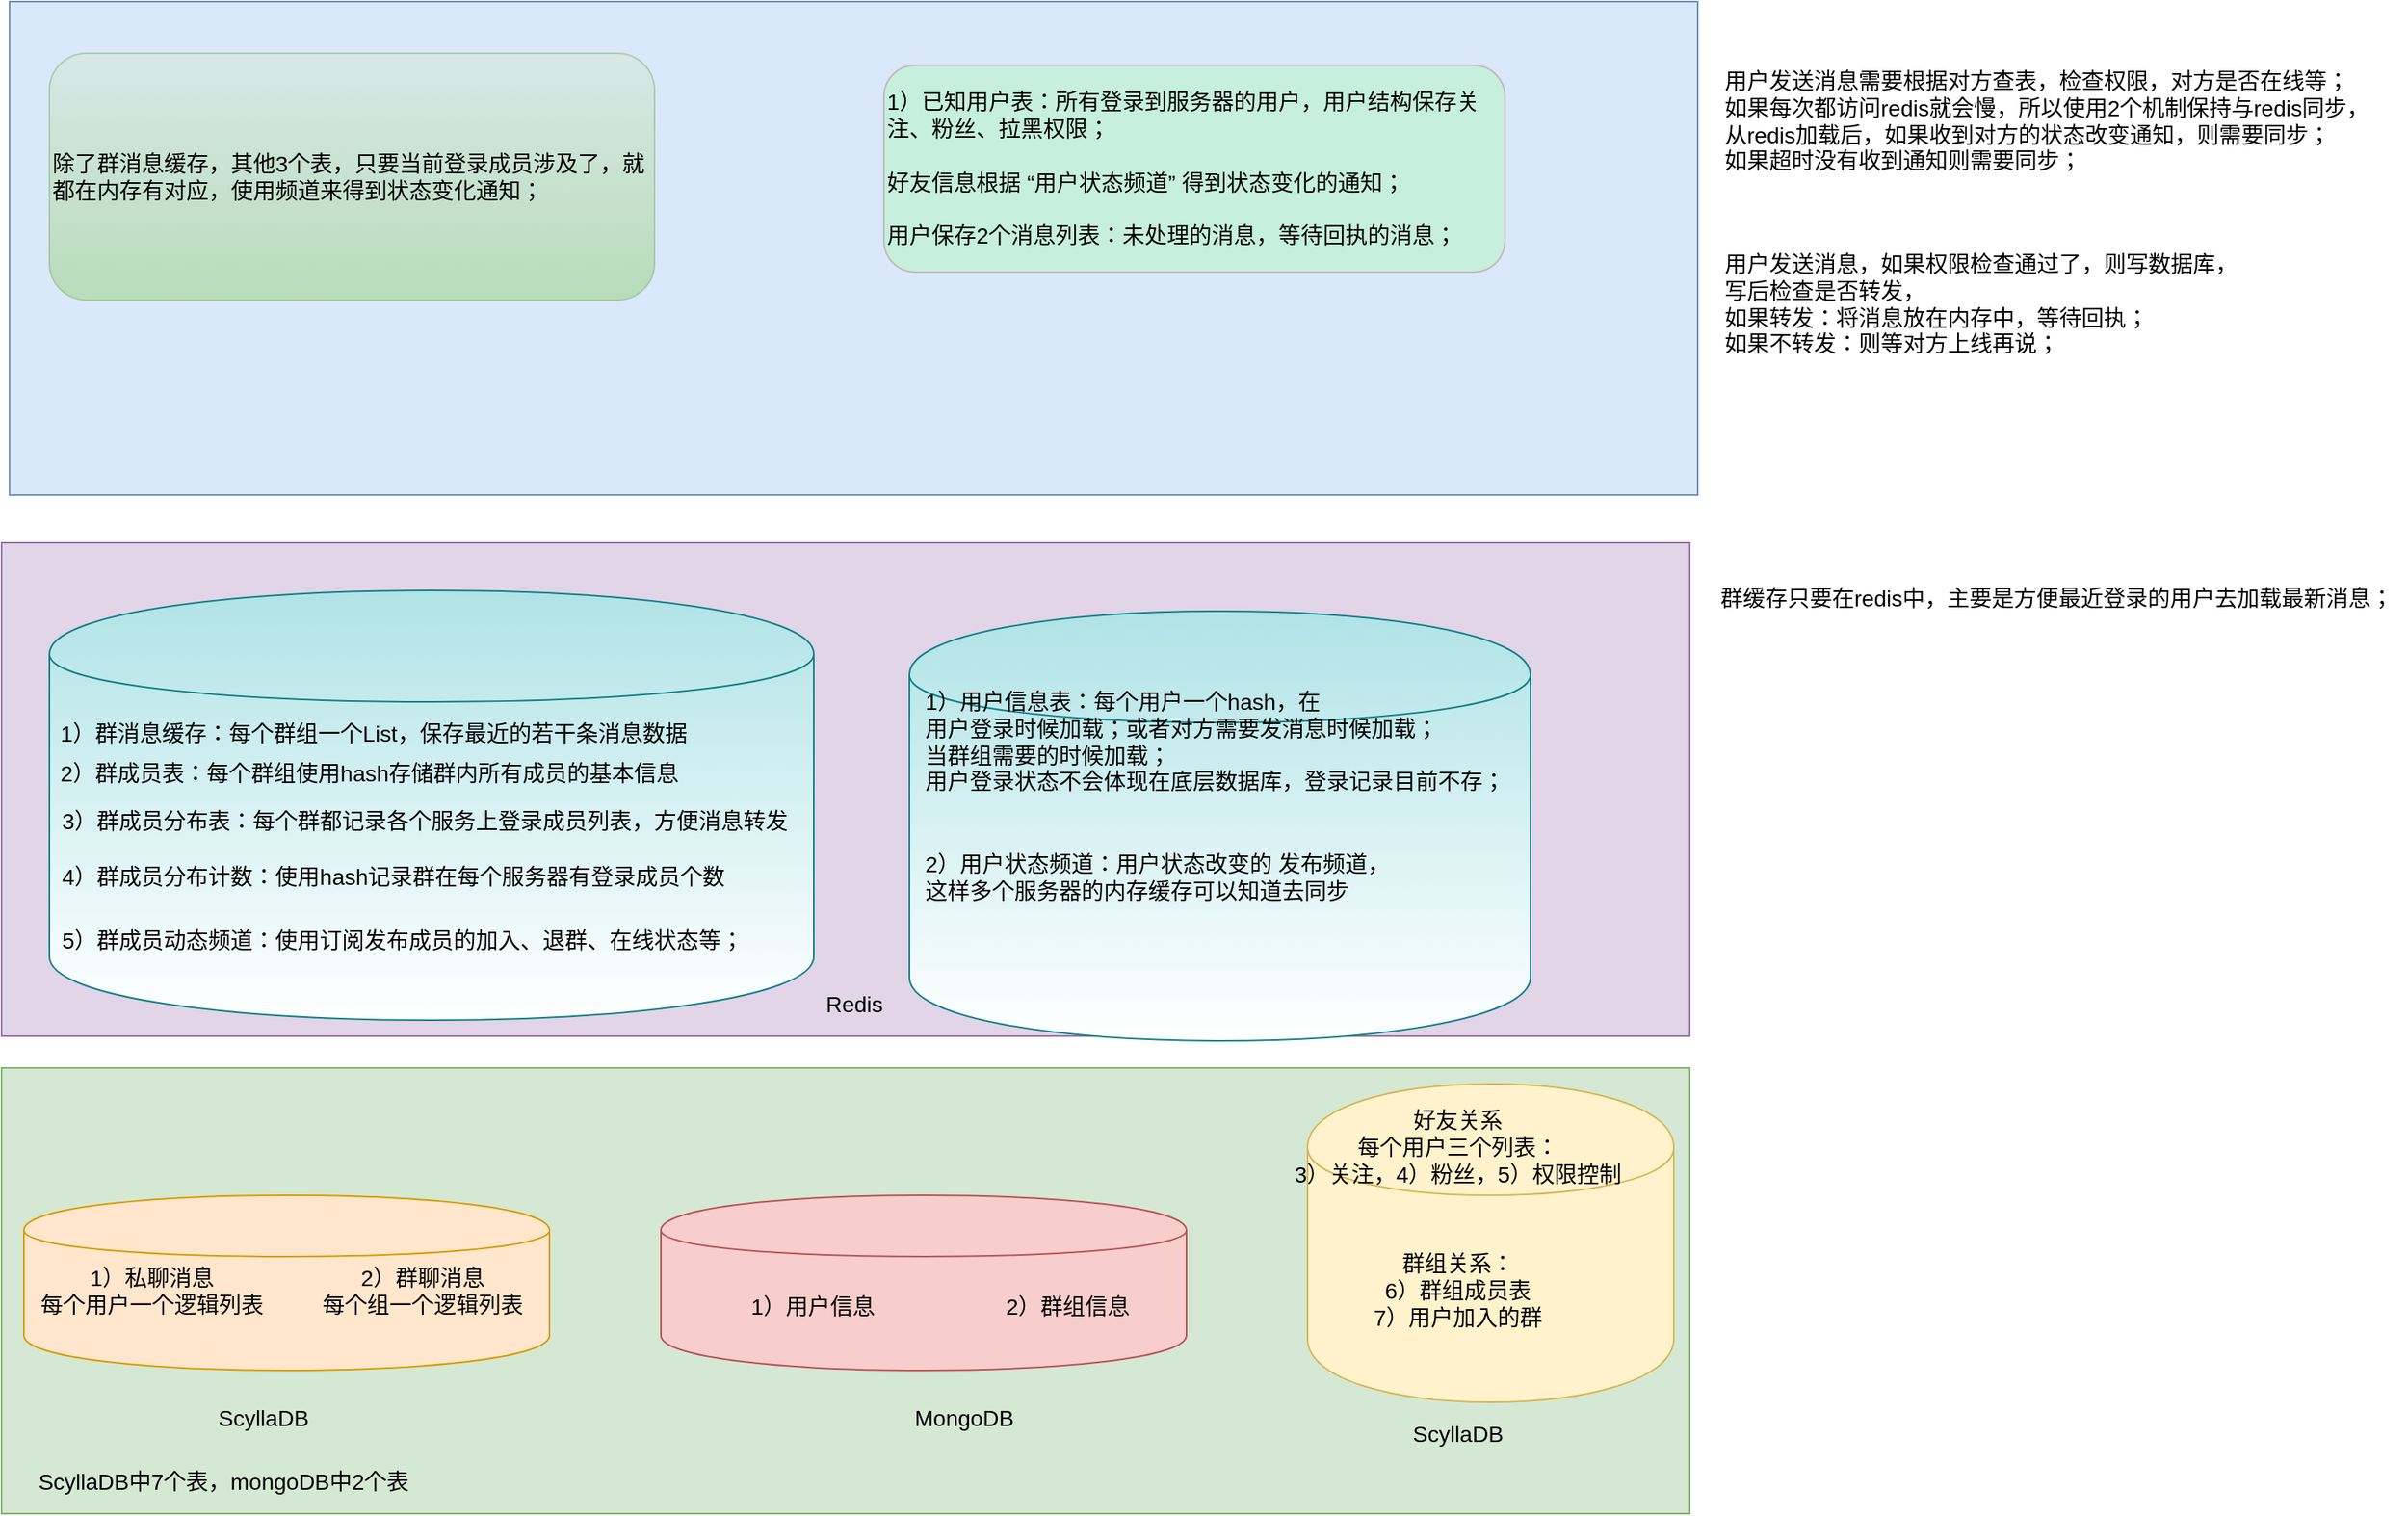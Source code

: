 <mxfile version="20.5.3" type="embed"><diagram id="Ut2urhdytUp3hO6l_-hm" name="Page-1"><mxGraphModel dx="1438" dy="758" grid="1" gridSize="10" guides="1" tooltips="1" connect="1" arrows="1" fold="1" page="1" pageScale="1" pageWidth="827" pageHeight="1169" math="0" shadow="0"><root><mxCell id="0"/><mxCell id="1" parent="0"/><mxCell id="18" value="" style="rounded=0;whiteSpace=wrap;html=1;fontSize=14;fillColor=#d5e8d4;strokeColor=#82b366;" parent="1" vertex="1"><mxGeometry x="30" y="860" width="1060" height="280" as="geometry"/></mxCell><mxCell id="2" value="" style="shape=cylinder;whiteSpace=wrap;html=1;boundedLbl=1;backgroundOutline=1;fillColor=#ffe6cc;strokeColor=#d79b00;" parent="1" vertex="1"><mxGeometry x="44" y="940" width="330" height="110" as="geometry"/></mxCell><mxCell id="4" value="" style="shape=cylinder;whiteSpace=wrap;html=1;boundedLbl=1;backgroundOutline=1;fillColor=#f8cecc;strokeColor=#b85450;" parent="1" vertex="1"><mxGeometry x="444" y="940" width="330" height="110" as="geometry"/></mxCell><mxCell id="5" value="ScyllaDB&lt;br style=&quot;font-size: 14px;&quot;&gt;" style="text;html=1;resizable=0;autosize=1;align=center;verticalAlign=middle;points=[];fillColor=none;strokeColor=none;rounded=0;fontSize=14;" parent="1" vertex="1"><mxGeometry x="164" y="1070" width="60" height="20" as="geometry"/></mxCell><mxCell id="6" value="MongoDB" style="text;html=1;resizable=0;autosize=1;align=center;verticalAlign=middle;points=[];fillColor=none;strokeColor=none;rounded=0;fontSize=14;" parent="1" vertex="1"><mxGeometry x="599" y="1070" width="70" height="20" as="geometry"/></mxCell><mxCell id="7" value="1）私聊消息&lt;br&gt;每个用户一个逻辑列表" style="text;html=1;resizable=0;autosize=1;align=center;verticalAlign=middle;points=[];fillColor=none;strokeColor=none;rounded=0;fontSize=14;" parent="1" vertex="1"><mxGeometry x="44" y="980" width="160" height="40" as="geometry"/></mxCell><mxCell id="8" value="2）群聊消息&lt;br&gt;每个组一个逻辑列表" style="text;html=1;resizable=0;autosize=1;align=center;verticalAlign=middle;points=[];fillColor=none;strokeColor=none;rounded=0;fontSize=14;" parent="1" vertex="1"><mxGeometry x="224" y="980" width="140" height="40" as="geometry"/></mxCell><mxCell id="9" value="1）用户信息" style="text;html=1;resizable=0;autosize=1;align=center;verticalAlign=middle;points=[];fillColor=none;strokeColor=none;rounded=0;fontSize=14;" parent="1" vertex="1"><mxGeometry x="494" y="1000" width="90" height="20" as="geometry"/></mxCell><mxCell id="10" value="2）群组信息" style="text;html=1;resizable=0;autosize=1;align=center;verticalAlign=middle;points=[];fillColor=none;strokeColor=none;rounded=0;fontSize=14;" parent="1" vertex="1"><mxGeometry x="654" y="1000" width="90" height="20" as="geometry"/></mxCell><mxCell id="11" value="" style="shape=cylinder;whiteSpace=wrap;html=1;boundedLbl=1;backgroundOutline=1;fillColor=#fff2cc;strokeColor=#d6b656;" parent="1" vertex="1"><mxGeometry x="850" y="870" width="230" height="200" as="geometry"/></mxCell><mxCell id="12" value="ScyllaDB&lt;br style=&quot;font-size: 14px;&quot;&gt;" style="text;html=1;resizable=0;autosize=1;align=center;verticalAlign=middle;points=[];fillColor=none;strokeColor=none;rounded=0;fontSize=14;" parent="1" vertex="1"><mxGeometry x="914" y="1080" width="60" height="20" as="geometry"/></mxCell><mxCell id="16" value="好友关系&lt;br&gt;每个用户三个列表：&lt;br&gt;3）关注，4）粉丝，5）权限控制" style="text;html=1;resizable=0;autosize=1;align=center;verticalAlign=middle;points=[];fillColor=none;strokeColor=none;rounded=0;fontSize=14;" parent="1" vertex="1"><mxGeometry x="834" y="880" width="220" height="60" as="geometry"/></mxCell><mxCell id="17" value="群组关系：&lt;br&gt;6）群组成员表&lt;br&gt;7）用户加入的群" style="text;html=1;resizable=0;autosize=1;align=center;verticalAlign=middle;points=[];fillColor=none;strokeColor=none;rounded=0;fontSize=14;" parent="1" vertex="1"><mxGeometry x="884" y="970" width="120" height="60" as="geometry"/></mxCell><mxCell id="20" value="" style="rounded=0;whiteSpace=wrap;html=1;fontSize=14;fillColor=#e1d5e7;strokeColor=#9673a6;" parent="1" vertex="1"><mxGeometry x="30" y="530" width="1060" height="310" as="geometry"/></mxCell><mxCell id="21" value="" style="rounded=0;whiteSpace=wrap;html=1;fontSize=14;fillColor=#dae8fc;strokeColor=#6c8ebf;" parent="1" vertex="1"><mxGeometry x="35" y="190" width="1060" height="310" as="geometry"/></mxCell><mxCell id="22" value="" style="shape=cylinder;whiteSpace=wrap;html=1;boundedLbl=1;backgroundOutline=1;fontSize=14;fillColor=#b0e3e6;strokeColor=#0e8088;gradientColor=#ffffff;" parent="1" vertex="1"><mxGeometry x="60" y="560" width="480" height="270" as="geometry"/></mxCell><mxCell id="19" value="Redis" style="text;html=1;resizable=0;autosize=1;align=center;verticalAlign=middle;points=[];fillColor=none;strokeColor=none;rounded=0;fontSize=14;" parent="1" vertex="1"><mxGeometry x="540" y="810" width="50" height="20" as="geometry"/></mxCell><mxCell id="23" value="1）群消息缓存：每个群组一个List，保存最近的若干条消息数据" style="text;html=1;resizable=0;autosize=1;align=left;verticalAlign=middle;points=[];fillColor=none;strokeColor=none;rounded=0;fontSize=14;" parent="1" vertex="1"><mxGeometry x="65" y="640" width="410" height="20" as="geometry"/></mxCell><mxCell id="24" value="" style="shape=cylinder;whiteSpace=wrap;html=1;boundedLbl=1;backgroundOutline=1;fontSize=14;fillColor=#b0e3e6;strokeColor=#0e8088;gradientColor=#ffffff;" parent="1" vertex="1"><mxGeometry x="600" y="573" width="390" height="270" as="geometry"/></mxCell><mxCell id="27" value="2）用户状态频道：用户状态改变的 发布频道，&lt;br&gt;这样多个服务器的内存缓存可以知道去同步" style="text;html=1;resizable=0;autosize=1;align=left;verticalAlign=middle;points=[];fillColor=none;strokeColor=none;rounded=0;fontSize=14;" parent="1" vertex="1"><mxGeometry x="607.5" y="715" width="320" height="50" as="geometry"/></mxCell><mxCell id="29" value="1）已知用户表：所有登录到服务器的用户，用户结构保存关注、粉丝、拉黑权限；&lt;br&gt;&lt;br&gt;好友信息根据 “用户状态频道” 得到状态变化的通知；&lt;br&gt;&lt;br&gt;用户保存2个消息列表：未处理的消息，等待回执的消息；" style="rounded=1;whiteSpace=wrap;html=1;fontSize=14;align=left;fillColor=#99FF99;strokeColor=#ae4132;gradientColor=none;opacity=30;" parent="1" vertex="1"><mxGeometry x="584" y="230" width="390" height="130" as="geometry"/></mxCell><mxCell id="30" value="除了群消息缓存，其他3个表，只要当前登录成员涉及了，就都在内存有对应，使用频道来得到状态变化通知；" style="rounded=1;whiteSpace=wrap;html=1;gradientColor=#97d077;fontSize=14;align=left;fillColor=#d5e8d4;strokeColor=#82b366;opacity=50;verticalAlign=middle;" parent="1" vertex="1"><mxGeometry x="60" y="222.5" width="380" height="155" as="geometry"/></mxCell><mxCell id="31" value="2）群成员表：每个群组使用hash存储群内所有成员的基本信息" style="text;html=1;resizable=0;autosize=1;align=left;verticalAlign=middle;points=[];fillColor=none;strokeColor=none;rounded=0;fontSize=14;" parent="1" vertex="1"><mxGeometry x="65" y="660" width="410" height="30" as="geometry"/></mxCell><mxCell id="32" value="ScyllaDB中7个表，mongoDB中2个表" style="text;html=1;resizable=0;autosize=1;align=center;verticalAlign=middle;points=[];fillColor=none;strokeColor=none;rounded=0;fontSize=14;" parent="1" vertex="1"><mxGeometry x="44" y="1110" width="250" height="20" as="geometry"/></mxCell><mxCell id="33" value="3）群成员分布表：每个群都记录各个服务上登录成员列表，方便消息转发" style="text;html=1;resizable=0;autosize=1;align=left;verticalAlign=middle;points=[];fillColor=none;strokeColor=none;rounded=0;fontSize=14;" parent="1" vertex="1"><mxGeometry x="66" y="690" width="480" height="30" as="geometry"/></mxCell><mxCell id="34" value="4）群成员分布计数：使用hash记录群在每个服务器有登录成员个数" style="text;html=1;resizable=0;autosize=1;align=left;verticalAlign=middle;points=[];fillColor=none;strokeColor=none;rounded=0;fontSize=14;" parent="1" vertex="1"><mxGeometry x="66" y="730" width="430" height="20" as="geometry"/></mxCell><mxCell id="35" value="5）群成员动态频道：使用订阅发布成员的加入、退群、在线状态等；" style="text;html=1;resizable=0;autosize=1;align=left;verticalAlign=middle;points=[];fillColor=none;strokeColor=none;rounded=0;fontSize=14;" parent="1" vertex="1"><mxGeometry x="66" y="770" width="440" height="20" as="geometry"/></mxCell><mxCell id="37" value="1）用户信息表：每个用户一个hash，在&lt;br&gt;用户登录时候加载；或者对方需要发消息时候加载；&lt;br&gt;当群组需要的时候加载；&lt;br&gt;用户登录状态不会体现在底层数据库，登录记录目前不存；" style="text;html=1;resizable=0;autosize=1;align=left;verticalAlign=middle;points=[];fillColor=none;strokeColor=none;rounded=0;fontSize=14;" parent="1" vertex="1"><mxGeometry x="607.5" y="615" width="390" height="80" as="geometry"/></mxCell><mxCell id="38" value="用户发送消息需要根据对方查表，检查权限，对方是否在线等；&lt;br&gt;如果每次都访问redis就会慢，所以使用2个机制保持与redis同步，&lt;br&gt;从redis加载后，如果收到对方的状态改变通知，则需要同步；&lt;br&gt;如果超时没有收到通知则需要同步；" style="text;html=1;resizable=0;autosize=1;align=left;verticalAlign=middle;points=[];fillColor=none;strokeColor=none;rounded=0;fontSize=14;opacity=30;" parent="1" vertex="1"><mxGeometry x="1110" y="230" width="420" height="70" as="geometry"/></mxCell><mxCell id="39" value="群缓存只要在redis中，主要是方便最近登录的用户去加载最新消息；&lt;br&gt;" style="text;html=1;resizable=0;autosize=1;align=center;verticalAlign=middle;points=[];fillColor=none;strokeColor=none;rounded=0;fontSize=14;opacity=30;" parent="1" vertex="1"><mxGeometry x="1100" y="555" width="440" height="20" as="geometry"/></mxCell><mxCell id="40" value="用户发送消息，如果权限检查通过了，则写数据库，&lt;br&gt;写后检查是否转发，&lt;br&gt;如果转发：将消息放在内存中，等待回执；&lt;br&gt;如果不转发：则等对方上线再说；" style="text;html=1;resizable=0;autosize=1;align=left;verticalAlign=middle;points=[];fillColor=none;strokeColor=none;rounded=0;fontSize=14;opacity=30;" parent="1" vertex="1"><mxGeometry x="1110" y="345" width="340" height="70" as="geometry"/></mxCell></root></mxGraphModel></diagram></mxfile>